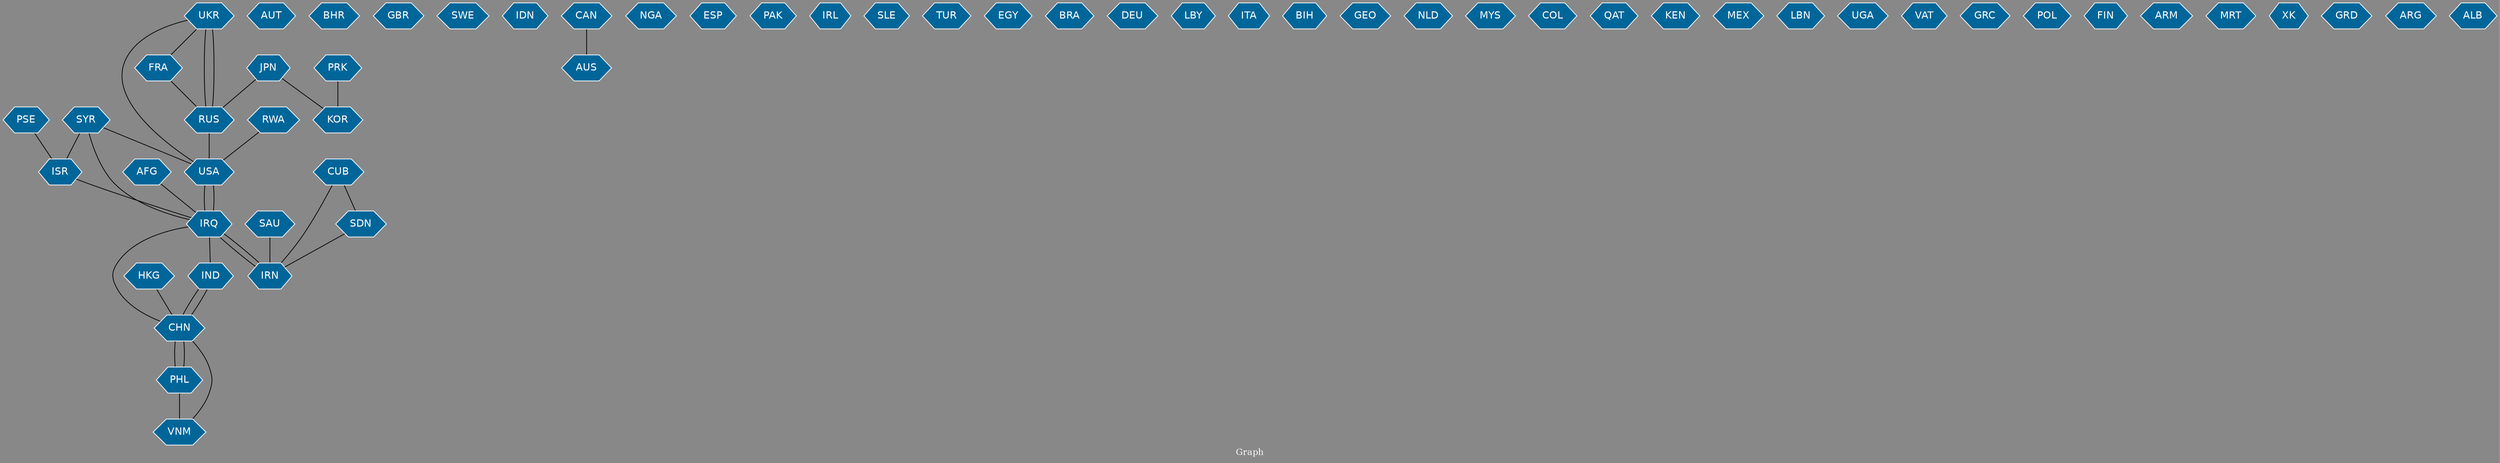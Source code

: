 // Countries together in item graph
graph {
	graph [bgcolor="#888888" fontcolor=white fontsize=12 label="Graph" outputorder=edgesfirst overlap=prism]
	node [color=white fillcolor="#006699" fontcolor=white fontname=Helvetica shape=hexagon style=filled]
	edge [arrowhead=open color=black fontcolor=white fontname=Courier fontsize=12]
		UKR [label=UKR]
		SAU [label=SAU]
		IRN [label=IRN]
		AUT [label=AUT]
		BHR [label=BHR]
		GBR [label=GBR]
		SWE [label=SWE]
		IDN [label=IDN]
		CAN [label=CAN]
		AUS [label=AUS]
		RUS [label=RUS]
		USA [label=USA]
		NGA [label=NGA]
		JPN [label=JPN]
		KOR [label=KOR]
		ESP [label=ESP]
		PAK [label=PAK]
		IRQ [label=IRQ]
		IND [label=IND]
		PSE [label=PSE]
		ISR [label=ISR]
		IRL [label=IRL]
		SLE [label=SLE]
		CHN [label=CHN]
		TUR [label=TUR]
		SYR [label=SYR]
		AFG [label=AFG]
		EGY [label=EGY]
		BRA [label=BRA]
		DEU [label=DEU]
		LBY [label=LBY]
		ITA [label=ITA]
		SDN [label=SDN]
		FRA [label=FRA]
		BIH [label=BIH]
		GEO [label=GEO]
		NLD [label=NLD]
		MYS [label=MYS]
		COL [label=COL]
		PHL [label=PHL]
		QAT [label=QAT]
		KEN [label=KEN]
		MEX [label=MEX]
		CUB [label=CUB]
		HKG [label=HKG]
		LBN [label=LBN]
		RWA [label=RWA]
		UGA [label=UGA]
		VAT [label=VAT]
		VNM [label=VNM]
		GRC [label=GRC]
		POL [label=POL]
		FIN [label=FIN]
		ARM [label=ARM]
		MRT [label=MRT]
		XK [label=XK]
		PRK [label=PRK]
		GRD [label=GRD]
		ARG [label=ARG]
		ALB [label=ALB]
			SYR -- USA [weight=2]
			SYR -- IRQ [weight=1]
			UKR -- RUS [weight=13]
			SDN -- IRN [weight=1]
			IRQ -- IRN [weight=1]
			CHN -- IND [weight=1]
			IRN -- IRQ [weight=1]
			CAN -- AUS [weight=1]
			UKR -- FRA [weight=1]
			CHN -- IRQ [weight=1]
			IRQ -- USA [weight=1]
			JPN -- KOR [weight=1]
			ISR -- IRQ [weight=1]
			PHL -- VNM [weight=2]
			USA -- IRQ [weight=4]
			SYR -- ISR [weight=1]
			CHN -- PHL [weight=1]
			AFG -- IRQ [weight=1]
			RUS -- USA [weight=4]
			JPN -- RUS [weight=1]
			UKR -- USA [weight=1]
			RUS -- UKR [weight=7]
			FRA -- RUS [weight=1]
			PSE -- ISR [weight=1]
			HKG -- CHN [weight=1]
			IRQ -- IND [weight=1]
			PRK -- KOR [weight=1]
			PHL -- CHN [weight=2]
			CHN -- VNM [weight=1]
			CUB -- SDN [weight=1]
			IND -- CHN [weight=1]
			CUB -- IRN [weight=1]
			SAU -- IRN [weight=1]
			RWA -- USA [weight=1]
}